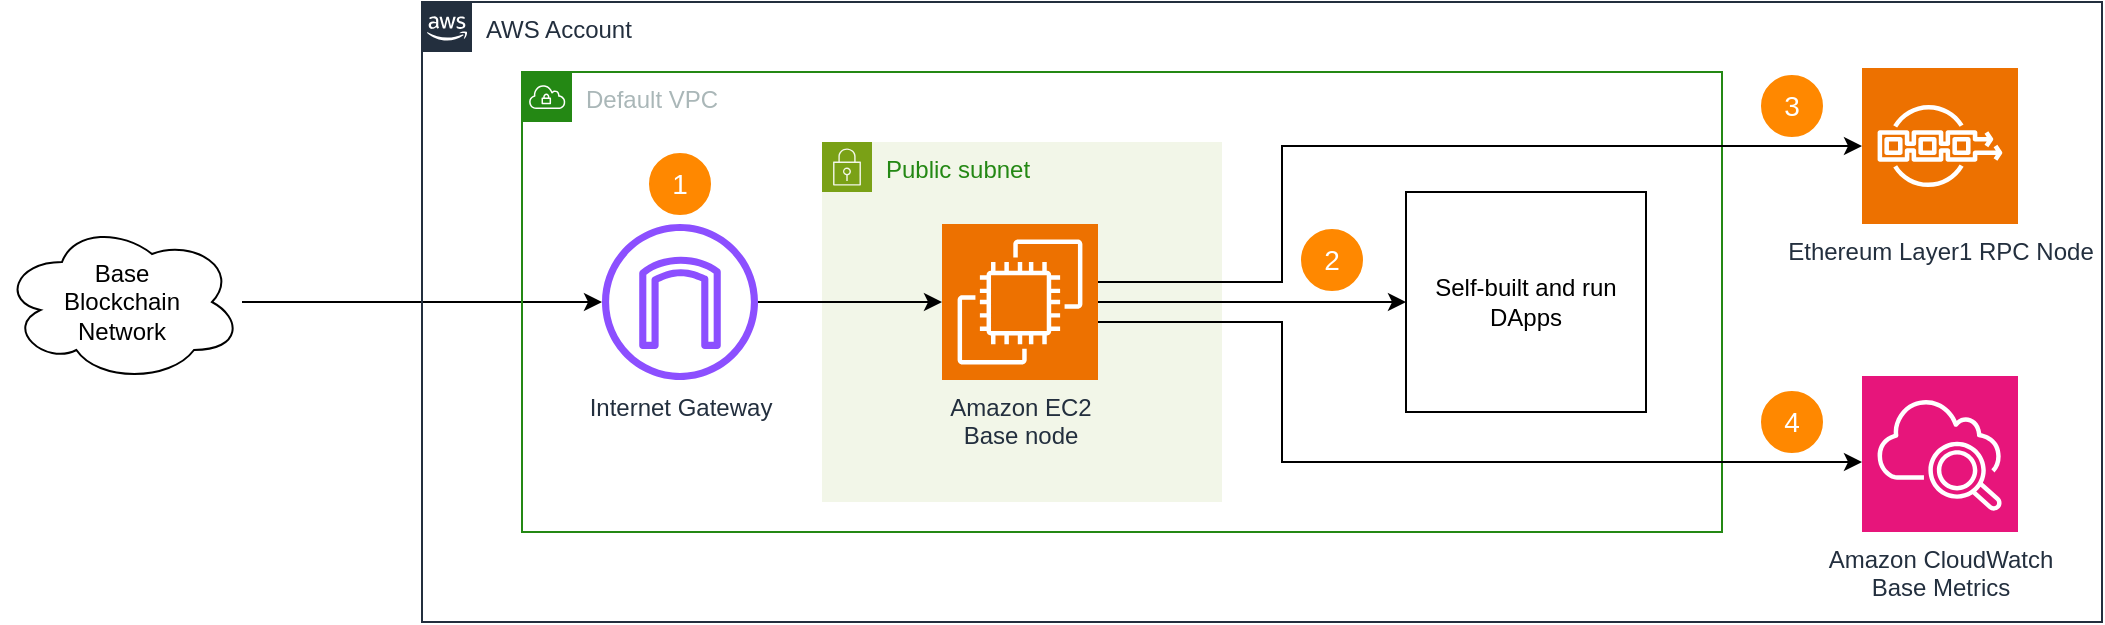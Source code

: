 <mxfile version="24.7.17" pages="2">
  <diagram name="Single node" id="x4TNpdqoHl5asDUS4WaB">
    <mxGraphModel dx="1082" dy="854" grid="1" gridSize="10" guides="1" tooltips="1" connect="1" arrows="1" fold="1" page="1" pageScale="1" pageWidth="850" pageHeight="1100" math="0" shadow="0">
      <root>
        <mxCell id="0" />
        <mxCell id="1" parent="0" />
        <mxCell id="OX_zlI_0chY2JoXTOn6b-12" style="edgeStyle=orthogonalEdgeStyle;rounded=0;orthogonalLoop=1;jettySize=auto;html=1;" parent="1" source="OX_zlI_0chY2JoXTOn6b-1" target="OX_zlI_0chY2JoXTOn6b-6" edge="1">
          <mxGeometry relative="1" as="geometry" />
        </mxCell>
        <mxCell id="OX_zlI_0chY2JoXTOn6b-1" value="Base&lt;br&gt;Blockchain&lt;br&gt;Network" style="ellipse;shape=cloud;whiteSpace=wrap;html=1;" parent="1" vertex="1">
          <mxGeometry x="60" y="420" width="120" height="80" as="geometry" />
        </mxCell>
        <mxCell id="OX_zlI_0chY2JoXTOn6b-2" value="AWS Account" style="points=[[0,0],[0.25,0],[0.5,0],[0.75,0],[1,0],[1,0.25],[1,0.5],[1,0.75],[1,1],[0.75,1],[0.5,1],[0.25,1],[0,1],[0,0.75],[0,0.5],[0,0.25]];outlineConnect=0;gradientColor=none;html=1;whiteSpace=wrap;fontSize=12;fontStyle=0;container=1;pointerEvents=0;collapsible=0;recursiveResize=0;shape=mxgraph.aws4.group;grIcon=mxgraph.aws4.group_aws_cloud_alt;strokeColor=#232F3E;fillColor=none;verticalAlign=top;align=left;spacingLeft=30;fontColor=#232F3E;dashed=0;" parent="1" vertex="1">
          <mxGeometry x="270" y="310" width="840" height="310" as="geometry" />
        </mxCell>
        <mxCell id="OX_zlI_0chY2JoXTOn6b-7" value="Public subnet" style="points=[[0,0],[0.25,0],[0.5,0],[0.75,0],[1,0],[1,0.25],[1,0.5],[1,0.75],[1,1],[0.75,1],[0.5,1],[0.25,1],[0,1],[0,0.75],[0,0.5],[0,0.25]];outlineConnect=0;gradientColor=none;html=1;whiteSpace=wrap;fontSize=12;fontStyle=0;container=1;pointerEvents=0;collapsible=0;recursiveResize=0;shape=mxgraph.aws4.group;grIcon=mxgraph.aws4.group_security_group;grStroke=0;strokeColor=#7AA116;fillColor=#F2F6E8;verticalAlign=top;align=left;spacingLeft=30;fontColor=#248814;dashed=0;" parent="OX_zlI_0chY2JoXTOn6b-2" vertex="1">
          <mxGeometry x="200" y="70" width="200" height="180" as="geometry" />
        </mxCell>
        <mxCell id="OX_zlI_0chY2JoXTOn6b-9" value="Amazon EC2&lt;br&gt;Base node" style="sketch=0;points=[[0,0,0],[0.25,0,0],[0.5,0,0],[0.75,0,0],[1,0,0],[0,1,0],[0.25,1,0],[0.5,1,0],[0.75,1,0],[1,1,0],[0,0.25,0],[0,0.5,0],[0,0.75,0],[1,0.25,0],[1,0.5,0],[1,0.75,0]];outlineConnect=0;fontColor=#232F3E;fillColor=#ED7100;strokeColor=#ffffff;dashed=0;verticalLabelPosition=bottom;verticalAlign=top;align=center;html=1;fontSize=12;fontStyle=0;aspect=fixed;shape=mxgraph.aws4.resourceIcon;resIcon=mxgraph.aws4.ec2;" parent="OX_zlI_0chY2JoXTOn6b-7" vertex="1">
          <mxGeometry x="60" y="41" width="78" height="78" as="geometry" />
        </mxCell>
        <mxCell id="OX_zlI_0chY2JoXTOn6b-13" style="edgeStyle=orthogonalEdgeStyle;rounded=0;orthogonalLoop=1;jettySize=auto;html=1;" parent="OX_zlI_0chY2JoXTOn6b-2" source="OX_zlI_0chY2JoXTOn6b-6" target="OX_zlI_0chY2JoXTOn6b-9" edge="1">
          <mxGeometry relative="1" as="geometry" />
        </mxCell>
        <mxCell id="OX_zlI_0chY2JoXTOn6b-6" value="Internet Gateway" style="sketch=0;outlineConnect=0;fontColor=#232F3E;gradientColor=none;fillColor=#8C4FFF;strokeColor=none;dashed=0;verticalLabelPosition=bottom;verticalAlign=top;align=center;html=1;fontSize=12;fontStyle=0;aspect=fixed;pointerEvents=1;shape=mxgraph.aws4.internet_gateway;" parent="OX_zlI_0chY2JoXTOn6b-2" vertex="1">
          <mxGeometry x="90" y="111" width="78" height="78" as="geometry" />
        </mxCell>
        <mxCell id="OX_zlI_0chY2JoXTOn6b-11" value="Self-built and run DApps" style="rounded=0;whiteSpace=wrap;html=1;" parent="OX_zlI_0chY2JoXTOn6b-2" vertex="1">
          <mxGeometry x="492" y="95" width="120" height="110" as="geometry" />
        </mxCell>
        <mxCell id="OX_zlI_0chY2JoXTOn6b-14" style="edgeStyle=orthogonalEdgeStyle;rounded=0;orthogonalLoop=1;jettySize=auto;html=1;entryX=0;entryY=0.5;entryDx=0;entryDy=0;" parent="OX_zlI_0chY2JoXTOn6b-2" source="OX_zlI_0chY2JoXTOn6b-9" target="OX_zlI_0chY2JoXTOn6b-11" edge="1">
          <mxGeometry relative="1" as="geometry" />
        </mxCell>
        <mxCell id="OX_zlI_0chY2JoXTOn6b-21" value="&lt;font style=&quot;font-size: 14px;&quot; color=&quot;#ffffff&quot;&gt;1&lt;/font&gt;" style="ellipse;whiteSpace=wrap;html=1;strokeColor=#FF8800;fillColor=#FF8800;" parent="OX_zlI_0chY2JoXTOn6b-2" vertex="1">
          <mxGeometry x="114" y="76" width="30" height="30" as="geometry" />
        </mxCell>
        <mxCell id="OX_zlI_0chY2JoXTOn6b-22" value="&lt;font style=&quot;font-size: 14px;&quot; color=&quot;#ffffff&quot;&gt;2&lt;/font&gt;" style="ellipse;whiteSpace=wrap;html=1;strokeColor=#FF8800;fillColor=#FF8800;" parent="OX_zlI_0chY2JoXTOn6b-2" vertex="1">
          <mxGeometry x="440" y="114" width="30" height="30" as="geometry" />
        </mxCell>
        <mxCell id="IH9-5eQ_SOQHSwX34WHm-17" value="Default VPC" style="points=[[0,0],[0.25,0],[0.5,0],[0.75,0],[1,0],[1,0.25],[1,0.5],[1,0.75],[1,1],[0.75,1],[0.5,1],[0.25,1],[0,1],[0,0.75],[0,0.5],[0,0.25]];outlineConnect=0;gradientColor=none;html=1;whiteSpace=wrap;fontSize=12;fontStyle=0;container=0;pointerEvents=0;collapsible=0;recursiveResize=0;shape=mxgraph.aws4.group;grIcon=mxgraph.aws4.group_vpc;strokeColor=#248814;fillColor=none;verticalAlign=top;align=left;spacingLeft=30;fontColor=#AAB7B8;dashed=0;" parent="OX_zlI_0chY2JoXTOn6b-2" vertex="1">
          <mxGeometry x="50" y="35" width="600" height="230" as="geometry" />
        </mxCell>
        <mxCell id="OX_zlI_0chY2JoXTOn6b-24" value="&lt;font style=&quot;font-size: 14px;&quot; color=&quot;#ffffff&quot;&gt;4&lt;/font&gt;" style="ellipse;whiteSpace=wrap;html=1;strokeColor=#FF8800;fillColor=#FF8800;" parent="OX_zlI_0chY2JoXTOn6b-2" vertex="1">
          <mxGeometry x="670" y="195" width="30" height="30" as="geometry" />
        </mxCell>
        <mxCell id="OX_zlI_0chY2JoXTOn6b-16" value="Amazon CloudWatch&lt;br&gt;Base Metrics" style="sketch=0;points=[[0,0,0],[0.25,0,0],[0.5,0,0],[0.75,0,0],[1,0,0],[0,1,0],[0.25,1,0],[0.5,1,0],[0.75,1,0],[1,1,0],[0,0.25,0],[0,0.5,0],[0,0.75,0],[1,0.25,0],[1,0.5,0],[1,0.75,0]];points=[[0,0,0],[0.25,0,0],[0.5,0,0],[0.75,0,0],[1,0,0],[0,1,0],[0.25,1,0],[0.5,1,0],[0.75,1,0],[1,1,0],[0,0.25,0],[0,0.5,0],[0,0.75,0],[1,0.25,0],[1,0.5,0],[1,0.75,0]];outlineConnect=0;fontColor=#232F3E;fillColor=#E7157B;strokeColor=#ffffff;dashed=0;verticalLabelPosition=bottom;verticalAlign=top;align=center;html=1;fontSize=12;fontStyle=0;aspect=fixed;shape=mxgraph.aws4.resourceIcon;resIcon=mxgraph.aws4.cloudwatch_2;" parent="OX_zlI_0chY2JoXTOn6b-2" vertex="1">
          <mxGeometry x="720" y="187" width="78" height="78" as="geometry" />
        </mxCell>
        <mxCell id="tnVEzlvcGCnVM9QI6DYc-2" style="edgeStyle=orthogonalEdgeStyle;rounded=0;orthogonalLoop=1;jettySize=auto;html=1;" parent="OX_zlI_0chY2JoXTOn6b-2" source="OX_zlI_0chY2JoXTOn6b-9" target="OX_zlI_0chY2JoXTOn6b-16" edge="1">
          <mxGeometry relative="1" as="geometry">
            <mxPoint x="780" y="230" as="targetPoint" />
            <Array as="points">
              <mxPoint x="430" y="160" />
              <mxPoint x="430" y="230" />
            </Array>
          </mxGeometry>
        </mxCell>
        <mxCell id="OX_zlI_0chY2JoXTOn6b-10" value="Ethereum Layer1 RPC Node" style="sketch=0;points=[[0,0,0],[0.25,0,0],[0.5,0,0],[0.75,0,0],[1,0,0],[0,1,0],[0.25,1,0],[0.5,1,0],[0.75,1,0],[1,1,0],[0,0.25,0],[0,0.5,0],[0,0.75,0],[1,0.25,0],[1,0.5,0],[1,0.75,0]];outlineConnect=0;fontColor=#232F3E;fillColor=#ED7100;strokeColor=#ffffff;dashed=0;verticalLabelPosition=bottom;verticalAlign=top;align=center;html=1;fontSize=12;fontStyle=0;aspect=fixed;shape=mxgraph.aws4.resourceIcon;resIcon=mxgraph.aws4.managed_blockchain;" parent="OX_zlI_0chY2JoXTOn6b-2" vertex="1">
          <mxGeometry x="720" y="33" width="78" height="78" as="geometry" />
        </mxCell>
        <mxCell id="tnVEzlvcGCnVM9QI6DYc-1" style="edgeStyle=orthogonalEdgeStyle;rounded=0;orthogonalLoop=1;jettySize=auto;html=1;" parent="OX_zlI_0chY2JoXTOn6b-2" target="OX_zlI_0chY2JoXTOn6b-10" edge="1">
          <mxGeometry relative="1" as="geometry">
            <Array as="points">
              <mxPoint x="338" y="140" />
              <mxPoint x="430" y="140" />
              <mxPoint x="430" y="72" />
            </Array>
            <mxPoint x="340" y="140" as="sourcePoint" />
          </mxGeometry>
        </mxCell>
        <mxCell id="OX_zlI_0chY2JoXTOn6b-25" value="&lt;font color=&quot;#ffffff&quot;&gt;&lt;span style=&quot;font-size: 14px;&quot;&gt;3&lt;/span&gt;&lt;/font&gt;" style="ellipse;whiteSpace=wrap;html=1;strokeColor=#FF8800;fillColor=#FF8800;" parent="OX_zlI_0chY2JoXTOn6b-2" vertex="1">
          <mxGeometry x="670" y="37" width="30" height="30" as="geometry" />
        </mxCell>
      </root>
    </mxGraphModel>
  </diagram>
  <diagram id="EH1omr9ekHwz3OFjFia0" name="HA nodes">
    <mxGraphModel dx="2736" dy="854" grid="1" gridSize="10" guides="1" tooltips="1" connect="1" arrows="1" fold="1" page="1" pageScale="1" pageWidth="1654" pageHeight="2336" math="0" shadow="0">
      <root>
        <mxCell id="0" />
        <mxCell id="1" parent="0" />
        <mxCell id="OPTwcNdkLGcXoe8SfQ88-1" value="AWS Cloud" style="points=[[0,0],[0.25,0],[0.5,0],[0.75,0],[1,0],[1,0.25],[1,0.5],[1,0.75],[1,1],[0.75,1],[0.5,1],[0.25,1],[0,1],[0,0.75],[0,0.5],[0,0.25]];outlineConnect=0;gradientColor=none;html=1;whiteSpace=wrap;fontSize=12;fontStyle=0;container=1;pointerEvents=0;collapsible=0;recursiveResize=0;shape=mxgraph.aws4.group;grIcon=mxgraph.aws4.group_aws_cloud_alt;strokeColor=#232F3E;fillColor=none;verticalAlign=top;align=left;spacingLeft=30;fontColor=#232F3E;dashed=0;" parent="1" vertex="1">
          <mxGeometry x="40" y="180" width="1210" height="680" as="geometry" />
        </mxCell>
        <mxCell id="OPTwcNdkLGcXoe8SfQ88-2" value="Region" style="points=[[0,0],[0.25,0],[0.5,0],[0.75,0],[1,0],[1,0.25],[1,0.5],[1,0.75],[1,1],[0.75,1],[0.5,1],[0.25,1],[0,1],[0,0.75],[0,0.5],[0,0.25]];outlineConnect=0;gradientColor=none;html=1;whiteSpace=wrap;fontSize=12;fontStyle=0;container=1;pointerEvents=0;collapsible=0;recursiveResize=0;shape=mxgraph.aws4.group;grIcon=mxgraph.aws4.group_region;strokeColor=#00A4A6;fillColor=none;verticalAlign=top;align=left;spacingLeft=30;fontColor=#147EBA;dashed=1;" parent="1" vertex="1">
          <mxGeometry x="70" y="220" width="1150" height="610" as="geometry" />
        </mxCell>
        <mxCell id="IaPhTrbFCxH3cV7O_I5R-1" value="Ethereum Layer1 RPC Node" style="sketch=0;points=[[0,0,0],[0.25,0,0],[0.5,0,0],[0.75,0,0],[1,0,0],[0,1,0],[0.25,1,0],[0.5,1,0],[0.75,1,0],[1,1,0],[0,0.25,0],[0,0.5,0],[0,0.75,0],[1,0.25,0],[1,0.5,0],[1,0.75,0]];outlineConnect=0;fontColor=#232F3E;fillColor=#ED7100;strokeColor=#ffffff;dashed=0;verticalLabelPosition=bottom;verticalAlign=top;align=center;html=1;fontSize=12;fontStyle=0;aspect=fixed;shape=mxgraph.aws4.resourceIcon;resIcon=mxgraph.aws4.managed_blockchain;" parent="OPTwcNdkLGcXoe8SfQ88-2" vertex="1">
          <mxGeometry x="1020" y="162" width="78" height="78" as="geometry" />
        </mxCell>
        <mxCell id="IaPhTrbFCxH3cV7O_I5R-3" value="&lt;b&gt;&lt;font color=&quot;#ffffff&quot; style=&quot;font-size: 17px; background-color: rgb(237, 114, 0);&quot;&gt;3&lt;/font&gt;&lt;/b&gt;" style="ellipse;whiteSpace=wrap;html=1;aspect=fixed;strokeWidth=2;fontFamily=Tahoma;spacingBottom=4;spacingRight=2;strokeColor=none;fillColor=#ed7200;" parent="OPTwcNdkLGcXoe8SfQ88-2" vertex="1">
          <mxGeometry x="970" y="130" width="42" height="42" as="geometry" />
        </mxCell>
        <mxCell id="OPTwcNdkLGcXoe8SfQ88-3" value="&lt;b&gt;&lt;font color=&quot;#ffffff&quot; style=&quot;font-size: 17px; background-color: rgb(237, 114, 0);&quot;&gt;4&lt;/font&gt;&lt;/b&gt;" style="ellipse;whiteSpace=wrap;html=1;aspect=fixed;strokeWidth=2;fontFamily=Tahoma;spacingBottom=4;spacingRight=2;strokeColor=none;fillColor=#ed7200;" parent="OPTwcNdkLGcXoe8SfQ88-2" vertex="1">
          <mxGeometry x="1038" y="310" width="42" height="42" as="geometry" />
        </mxCell>
        <mxCell id="OPTwcNdkLGcXoe8SfQ88-21" value="Amazon CloudWatch&lt;br&gt;Base Metrics" style="sketch=0;points=[[0,0,0],[0.25,0,0],[0.5,0,0],[0.75,0,0],[1,0,0],[0,1,0],[0.25,1,0],[0.5,1,0],[0.75,1,0],[1,1,0],[0,0.25,0],[0,0.5,0],[0,0.75,0],[1,0.25,0],[1,0.5,0],[1,0.75,0]];points=[[0,0,0],[0.25,0,0],[0.5,0,0],[0.75,0,0],[1,0,0],[0,1,0],[0.25,1,0],[0.5,1,0],[0.75,1,0],[1,1,0],[0,0.25,0],[0,0.5,0],[0,0.75,0],[1,0.25,0],[1,0.5,0],[1,0.75,0]];outlineConnect=0;fontColor=#232F3E;fillColor=#E7157B;strokeColor=#ffffff;dashed=0;verticalLabelPosition=bottom;verticalAlign=top;align=center;html=1;fontSize=12;fontStyle=0;aspect=fixed;shape=mxgraph.aws4.resourceIcon;resIcon=mxgraph.aws4.cloudwatch_2;" parent="OPTwcNdkLGcXoe8SfQ88-2" vertex="1">
          <mxGeometry x="1020" y="371" width="78" height="78" as="geometry" />
        </mxCell>
        <mxCell id="OPTwcNdkLGcXoe8SfQ88-4" value="VPC" style="points=[[0,0],[0.25,0],[0.5,0],[0.75,0],[1,0],[1,0.25],[1,0.5],[1,0.75],[1,1],[0.75,1],[0.5,1],[0.25,1],[0,1],[0,0.75],[0,0.5],[0,0.25]];outlineConnect=0;gradientColor=none;html=1;whiteSpace=wrap;fontSize=12;fontStyle=0;container=1;pointerEvents=0;collapsible=0;recursiveResize=0;shape=mxgraph.aws4.group;grIcon=mxgraph.aws4.group_vpc2;strokeColor=#8C4FFF;fillColor=none;verticalAlign=top;align=left;spacingLeft=30;fontColor=#AAB7B8;dashed=0;" parent="1" vertex="1">
          <mxGeometry x="98" y="260" width="922" height="550" as="geometry" />
        </mxCell>
        <mxCell id="OPTwcNdkLGcXoe8SfQ88-6" value="&lt;b&gt;&lt;font color=&quot;#ffffff&quot; style=&quot;font-size: 17px; background-color: rgb(237, 114, 0);&quot;&gt;1&lt;/font&gt;&lt;/b&gt;" style="ellipse;whiteSpace=wrap;html=1;aspect=fixed;strokeWidth=2;fontFamily=Tahoma;spacingBottom=4;spacingRight=2;strokeColor=none;fillColor=#ed7200;" parent="OPTwcNdkLGcXoe8SfQ88-4" vertex="1">
          <mxGeometry x="60" y="188" width="42" height="42" as="geometry" />
        </mxCell>
        <mxCell id="OPTwcNdkLGcXoe8SfQ88-7" value="&lt;b&gt;&lt;font color=&quot;#ffffff&quot; style=&quot;font-size: 17px; background-color: rgb(237, 114, 0);&quot;&gt;2&lt;/font&gt;&lt;/b&gt;" style="ellipse;whiteSpace=wrap;html=1;aspect=fixed;strokeWidth=2;fontFamily=Tahoma;spacingBottom=4;spacingRight=2;strokeColor=none;fillColor=#ed7200;" parent="OPTwcNdkLGcXoe8SfQ88-4" vertex="1">
          <mxGeometry x="682" y="200" width="42" height="42" as="geometry" />
        </mxCell>
        <mxCell id="OPTwcNdkLGcXoe8SfQ88-19" value="Self-built and run&lt;br&gt;dApps" style="rounded=0;whiteSpace=wrap;html=1;fillColor=none;" parent="OPTwcNdkLGcXoe8SfQ88-4" vertex="1">
          <mxGeometry x="742" y="247.89" width="120" height="74.74" as="geometry" />
        </mxCell>
        <mxCell id="OPTwcNdkLGcXoe8SfQ88-9" value="Availability Zone 2" style="fillColor=none;strokeColor=#147EBA;dashed=1;verticalAlign=top;fontStyle=0;fontColor=#147EBA;whiteSpace=wrap;html=1;" parent="1" vertex="1">
          <mxGeometry x="322" y="570" width="310" height="220" as="geometry" />
        </mxCell>
        <mxCell id="OPTwcNdkLGcXoe8SfQ88-10" value="Availability Zone 1" style="fillColor=none;strokeColor=#147EBA;dashed=1;verticalAlign=top;fontStyle=0;fontColor=#147EBA;whiteSpace=wrap;html=1;" parent="1" vertex="1">
          <mxGeometry x="320" y="280" width="310" height="260" as="geometry" />
        </mxCell>
        <mxCell id="OPTwcNdkLGcXoe8SfQ88-11" style="edgeStyle=orthogonalEdgeStyle;rounded=0;orthogonalLoop=1;jettySize=auto;html=1;strokeWidth=0.75;" parent="1" source="OPTwcNdkLGcXoe8SfQ88-12" target="OPTwcNdkLGcXoe8SfQ88-17" edge="1">
          <mxGeometry relative="1" as="geometry" />
        </mxCell>
        <mxCell id="OPTwcNdkLGcXoe8SfQ88-12" value="Base&lt;br&gt;Blockchain&lt;br&gt;Network" style="ellipse;shape=cloud;whiteSpace=wrap;html=1;" parent="1" vertex="1">
          <mxGeometry x="-150" y="500" width="150" height="90" as="geometry" />
        </mxCell>
        <mxCell id="OPTwcNdkLGcXoe8SfQ88-13" value="Public subnet" style="points=[[0,0],[0.25,0],[0.5,0],[0.75,0],[1,0],[1,0.25],[1,0.5],[1,0.75],[1,1],[0.75,1],[0.5,1],[0.25,1],[0,1],[0,0.75],[0,0.5],[0,0.25]];outlineConnect=0;gradientColor=none;html=1;whiteSpace=wrap;fontSize=12;fontStyle=0;container=1;pointerEvents=0;collapsible=0;recursiveResize=0;shape=mxgraph.aws4.group;grIcon=mxgraph.aws4.group_security_group;grStroke=0;strokeColor=#7AA116;fillColor=#F2F6E8;verticalAlign=top;align=left;spacingLeft=30;fontColor=#248814;dashed=0;" parent="1" vertex="1">
          <mxGeometry x="354" y="310" width="246" height="210" as="geometry" />
        </mxCell>
        <mxCell id="OPTwcNdkLGcXoe8SfQ88-14" value="Amazon EC2&lt;br&gt;Base Node" style="sketch=0;points=[[0,0,0],[0.25,0,0],[0.5,0,0],[0.75,0,0],[1,0,0],[0,1,0],[0.25,1,0],[0.5,1,0],[0.75,1,0],[1,1,0],[0,0.25,0],[0,0.5,0],[0,0.75,0],[1,0.25,0],[1,0.5,0],[1,0.75,0]];outlineConnect=0;fontColor=#232F3E;fillColor=#ED7100;strokeColor=#ffffff;dashed=0;verticalLabelPosition=bottom;verticalAlign=top;align=center;html=1;fontSize=12;fontStyle=0;aspect=fixed;shape=mxgraph.aws4.resourceIcon;resIcon=mxgraph.aws4.ec2;" parent="OPTwcNdkLGcXoe8SfQ88-13" vertex="1">
          <mxGeometry x="84" y="92" width="78" height="78" as="geometry" />
        </mxCell>
        <mxCell id="OPTwcNdkLGcXoe8SfQ88-15" value="Public subnet" style="points=[[0,0],[0.25,0],[0.5,0],[0.75,0],[1,0],[1,0.25],[1,0.5],[1,0.75],[1,1],[0.75,1],[0.5,1],[0.25,1],[0,1],[0,0.75],[0,0.5],[0,0.25]];outlineConnect=0;gradientColor=none;html=1;whiteSpace=wrap;fontSize=12;fontStyle=0;container=1;pointerEvents=0;collapsible=0;recursiveResize=0;shape=mxgraph.aws4.group;grIcon=mxgraph.aws4.group_security_group;grStroke=0;strokeColor=#7AA116;fillColor=#F2F6E8;verticalAlign=top;align=left;spacingLeft=30;fontColor=#248814;dashed=0;" parent="1" vertex="1">
          <mxGeometry x="354" y="600" width="246" height="170" as="geometry" />
        </mxCell>
        <mxCell id="OPTwcNdkLGcXoe8SfQ88-16" value="Amazon EC2&lt;br&gt;Base Node" style="sketch=0;points=[[0,0,0],[0.25,0,0],[0.5,0,0],[0.75,0,0],[1,0,0],[0,1,0],[0.25,1,0],[0.5,1,0],[0.75,1,0],[1,1,0],[0,0.25,0],[0,0.5,0],[0,0.75,0],[1,0.25,0],[1,0.5,0],[1,0.75,0]];outlineConnect=0;fontColor=#232F3E;fillColor=#ED7100;strokeColor=#ffffff;dashed=0;verticalLabelPosition=bottom;verticalAlign=top;align=center;html=1;fontSize=12;fontStyle=0;aspect=fixed;shape=mxgraph.aws4.resourceIcon;resIcon=mxgraph.aws4.ec2;" parent="OPTwcNdkLGcXoe8SfQ88-15" vertex="1">
          <mxGeometry x="84" y="46" width="78" height="78" as="geometry" />
        </mxCell>
        <mxCell id="OPTwcNdkLGcXoe8SfQ88-17" value="Internet Gateway" style="sketch=0;outlineConnect=0;fontColor=#232F3E;gradientColor=none;fillColor=#8C4FFF;strokeColor=none;dashed=0;verticalLabelPosition=bottom;verticalAlign=top;align=center;html=1;fontSize=12;fontStyle=0;aspect=fixed;pointerEvents=1;shape=mxgraph.aws4.internet_gateway;" parent="1" vertex="1">
          <mxGeometry x="150" y="506.26" width="78" height="78" as="geometry" />
        </mxCell>
        <mxCell id="OPTwcNdkLGcXoe8SfQ88-18" style="edgeStyle=orthogonalEdgeStyle;rounded=0;orthogonalLoop=1;jettySize=auto;html=1;strokeWidth=0.75;" parent="1" source="OPTwcNdkLGcXoe8SfQ88-19" target="OPTwcNdkLGcXoe8SfQ88-20" edge="1">
          <mxGeometry relative="1" as="geometry" />
        </mxCell>
        <mxCell id="OPTwcNdkLGcXoe8SfQ88-20" value="Application Load&lt;br&gt;Balancer&lt;br&gt;for JSON RPC" style="sketch=0;outlineConnect=0;fontColor=#232F3E;gradientColor=none;fillColor=#8C4FFF;strokeColor=none;dashed=0;verticalLabelPosition=bottom;verticalAlign=top;align=center;html=1;fontSize=12;fontStyle=0;aspect=fixed;pointerEvents=1;shape=mxgraph.aws4.application_load_balancer;" parent="1" vertex="1">
          <mxGeometry x="730" y="506.26" width="78" height="78" as="geometry" />
        </mxCell>
        <mxCell id="OPTwcNdkLGcXoe8SfQ88-22" style="edgeStyle=orthogonalEdgeStyle;rounded=0;orthogonalLoop=1;jettySize=auto;html=1;entryX=0.381;entryY=0.545;entryDx=0;entryDy=0;entryPerimeter=0;strokeWidth=0.75;" parent="1" source="OPTwcNdkLGcXoe8SfQ88-17" target="OPTwcNdkLGcXoe8SfQ88-9" edge="1">
          <mxGeometry relative="1" as="geometry">
            <Array as="points">
              <mxPoint x="280" y="545" />
              <mxPoint x="280" y="690" />
            </Array>
          </mxGeometry>
        </mxCell>
        <mxCell id="OPTwcNdkLGcXoe8SfQ88-23" style="edgeStyle=orthogonalEdgeStyle;rounded=0;orthogonalLoop=1;jettySize=auto;html=1;entryX=0;entryY=0.5;entryDx=0;entryDy=0;entryPerimeter=0;strokeWidth=0.75;" parent="1" source="OPTwcNdkLGcXoe8SfQ88-17" target="OPTwcNdkLGcXoe8SfQ88-14" edge="1">
          <mxGeometry relative="1" as="geometry">
            <Array as="points">
              <mxPoint x="280" y="545" />
              <mxPoint x="280" y="441" />
            </Array>
          </mxGeometry>
        </mxCell>
        <mxCell id="OPTwcNdkLGcXoe8SfQ88-24" style="edgeStyle=orthogonalEdgeStyle;rounded=0;orthogonalLoop=1;jettySize=auto;html=1;entryX=1;entryY=0.5;entryDx=0;entryDy=0;entryPerimeter=0;strokeWidth=0.75;" parent="1" source="OPTwcNdkLGcXoe8SfQ88-20" target="OPTwcNdkLGcXoe8SfQ88-14" edge="1">
          <mxGeometry relative="1" as="geometry">
            <Array as="points">
              <mxPoint x="680" y="545" />
              <mxPoint x="680" y="440" />
            </Array>
          </mxGeometry>
        </mxCell>
        <mxCell id="OPTwcNdkLGcXoe8SfQ88-25" style="edgeStyle=orthogonalEdgeStyle;rounded=0;orthogonalLoop=1;jettySize=auto;html=1;entryX=1;entryY=0.5;entryDx=0;entryDy=0;entryPerimeter=0;strokeWidth=0.75;" parent="1" source="OPTwcNdkLGcXoe8SfQ88-20" target="OPTwcNdkLGcXoe8SfQ88-16" edge="1">
          <mxGeometry relative="1" as="geometry">
            <Array as="points">
              <mxPoint x="680" y="545" />
              <mxPoint x="680" y="685" />
            </Array>
          </mxGeometry>
        </mxCell>
        <mxCell id="OPTwcNdkLGcXoe8SfQ88-28" value="Auto Scaling group" style="points=[[0,0],[0.25,0],[0.5,0],[0.75,0],[1,0],[1,0.25],[1,0.5],[1,0.75],[1,1],[0.75,1],[0.5,1],[0.25,1],[0,1],[0,0.75],[0,0.5],[0,0.25]];outlineConnect=0;gradientColor=none;html=1;whiteSpace=wrap;fontSize=12;fontStyle=0;container=1;pointerEvents=0;collapsible=0;recursiveResize=0;shape=mxgraph.aws4.groupCenter;grIcon=mxgraph.aws4.group_auto_scaling_group;grStroke=1;strokeColor=#D86613;fillColor=none;verticalAlign=top;align=center;fontColor=#D86613;dashed=1;spacingTop=25;" parent="1" vertex="1">
          <mxGeometry x="364.5" y="347" width="221" height="413" as="geometry" />
        </mxCell>
        <mxCell id="IaPhTrbFCxH3cV7O_I5R-6" style="edgeStyle=orthogonalEdgeStyle;rounded=0;orthogonalLoop=1;jettySize=auto;html=1;exitX=1;exitY=0.25;exitDx=0;exitDy=0;exitPerimeter=0;entryX=0;entryY=0.5;entryDx=0;entryDy=0;entryPerimeter=0;dashed=1;" parent="1" source="OPTwcNdkLGcXoe8SfQ88-14" target="IaPhTrbFCxH3cV7O_I5R-1" edge="1">
          <mxGeometry relative="1" as="geometry" />
        </mxCell>
        <mxCell id="IaPhTrbFCxH3cV7O_I5R-7" style="edgeStyle=orthogonalEdgeStyle;rounded=0;orthogonalLoop=1;jettySize=auto;html=1;exitX=1;exitY=0.75;exitDx=0;exitDy=0;exitPerimeter=0;entryX=0;entryY=0.5;entryDx=0;entryDy=0;entryPerimeter=0;dashed=1;" parent="1" source="OPTwcNdkLGcXoe8SfQ88-16" target="IaPhTrbFCxH3cV7O_I5R-1" edge="1">
          <mxGeometry relative="1" as="geometry">
            <Array as="points">
              <mxPoint x="990" y="705" />
              <mxPoint x="990" y="421" />
            </Array>
          </mxGeometry>
        </mxCell>
      </root>
    </mxGraphModel>
  </diagram>
</mxfile>
